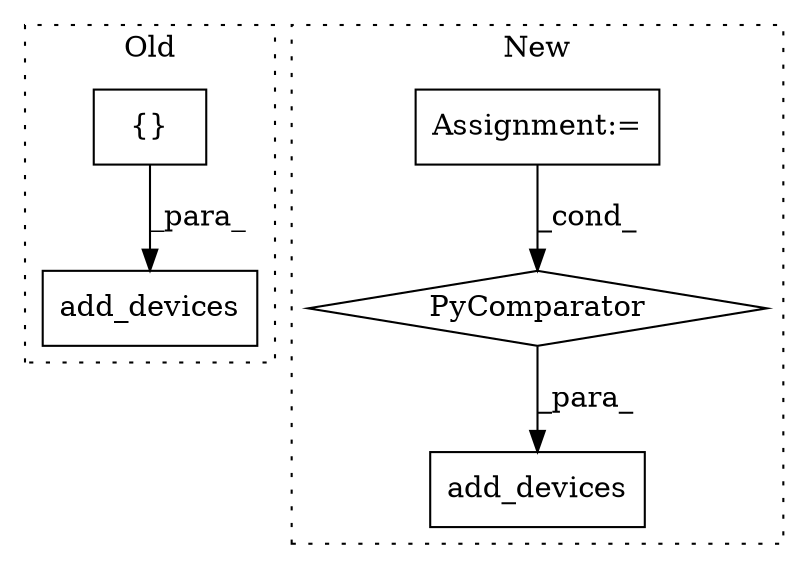 digraph G {
subgraph cluster0 {
1 [label="add_devices" a="32" s="1968,2040" l="12,1" shape="box"];
5 [label="{}" a="4" s="1989,2039" l="1,1" shape="box"];
label = "Old";
style="dotted";
}
subgraph cluster1 {
2 [label="PyComparator" a="113" s="1626" l="83" shape="diamond"];
3 [label="Assignment:=" a="7" s="1626" l="83" shape="box"];
4 [label="add_devices" a="32" s="2181,2200" l="12,1" shape="box"];
label = "New";
style="dotted";
}
2 -> 4 [label="_para_"];
3 -> 2 [label="_cond_"];
5 -> 1 [label="_para_"];
}